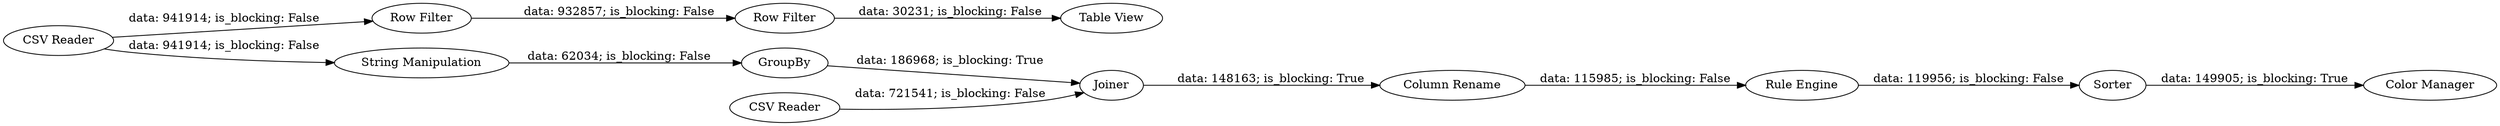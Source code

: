 digraph {
	"-7605488818943408207_1" [label="CSV Reader"]
	"-7605488818943408207_41" [label="Table View"]
	"-7605488818943408207_21" [label=Joiner]
	"-7605488818943408207_42" [label="CSV Reader"]
	"-7605488818943408207_38" [label="Row Filter"]
	"-7605488818943408207_23" [label="String Manipulation"]
	"-7605488818943408207_31" [label=Sorter]
	"-7605488818943408207_2" [label=GroupBy]
	"-7605488818943408207_33" [label="Color Manager"]
	"-7605488818943408207_29" [label="Column Rename"]
	"-7605488818943408207_30" [label="Rule Engine"]
	"-7605488818943408207_39" [label="Row Filter"]
	"-7605488818943408207_1" -> "-7605488818943408207_23" [label="data: 941914; is_blocking: False"]
	"-7605488818943408207_38" -> "-7605488818943408207_39" [label="data: 932857; is_blocking: False"]
	"-7605488818943408207_39" -> "-7605488818943408207_41" [label="data: 30231; is_blocking: False"]
	"-7605488818943408207_23" -> "-7605488818943408207_2" [label="data: 62034; is_blocking: False"]
	"-7605488818943408207_31" -> "-7605488818943408207_33" [label="data: 149905; is_blocking: True"]
	"-7605488818943408207_42" -> "-7605488818943408207_21" [label="data: 721541; is_blocking: False"]
	"-7605488818943408207_21" -> "-7605488818943408207_29" [label="data: 148163; is_blocking: True"]
	"-7605488818943408207_2" -> "-7605488818943408207_21" [label="data: 186968; is_blocking: True"]
	"-7605488818943408207_29" -> "-7605488818943408207_30" [label="data: 115985; is_blocking: False"]
	"-7605488818943408207_1" -> "-7605488818943408207_38" [label="data: 941914; is_blocking: False"]
	"-7605488818943408207_30" -> "-7605488818943408207_31" [label="data: 119956; is_blocking: False"]
	rankdir=LR
}
